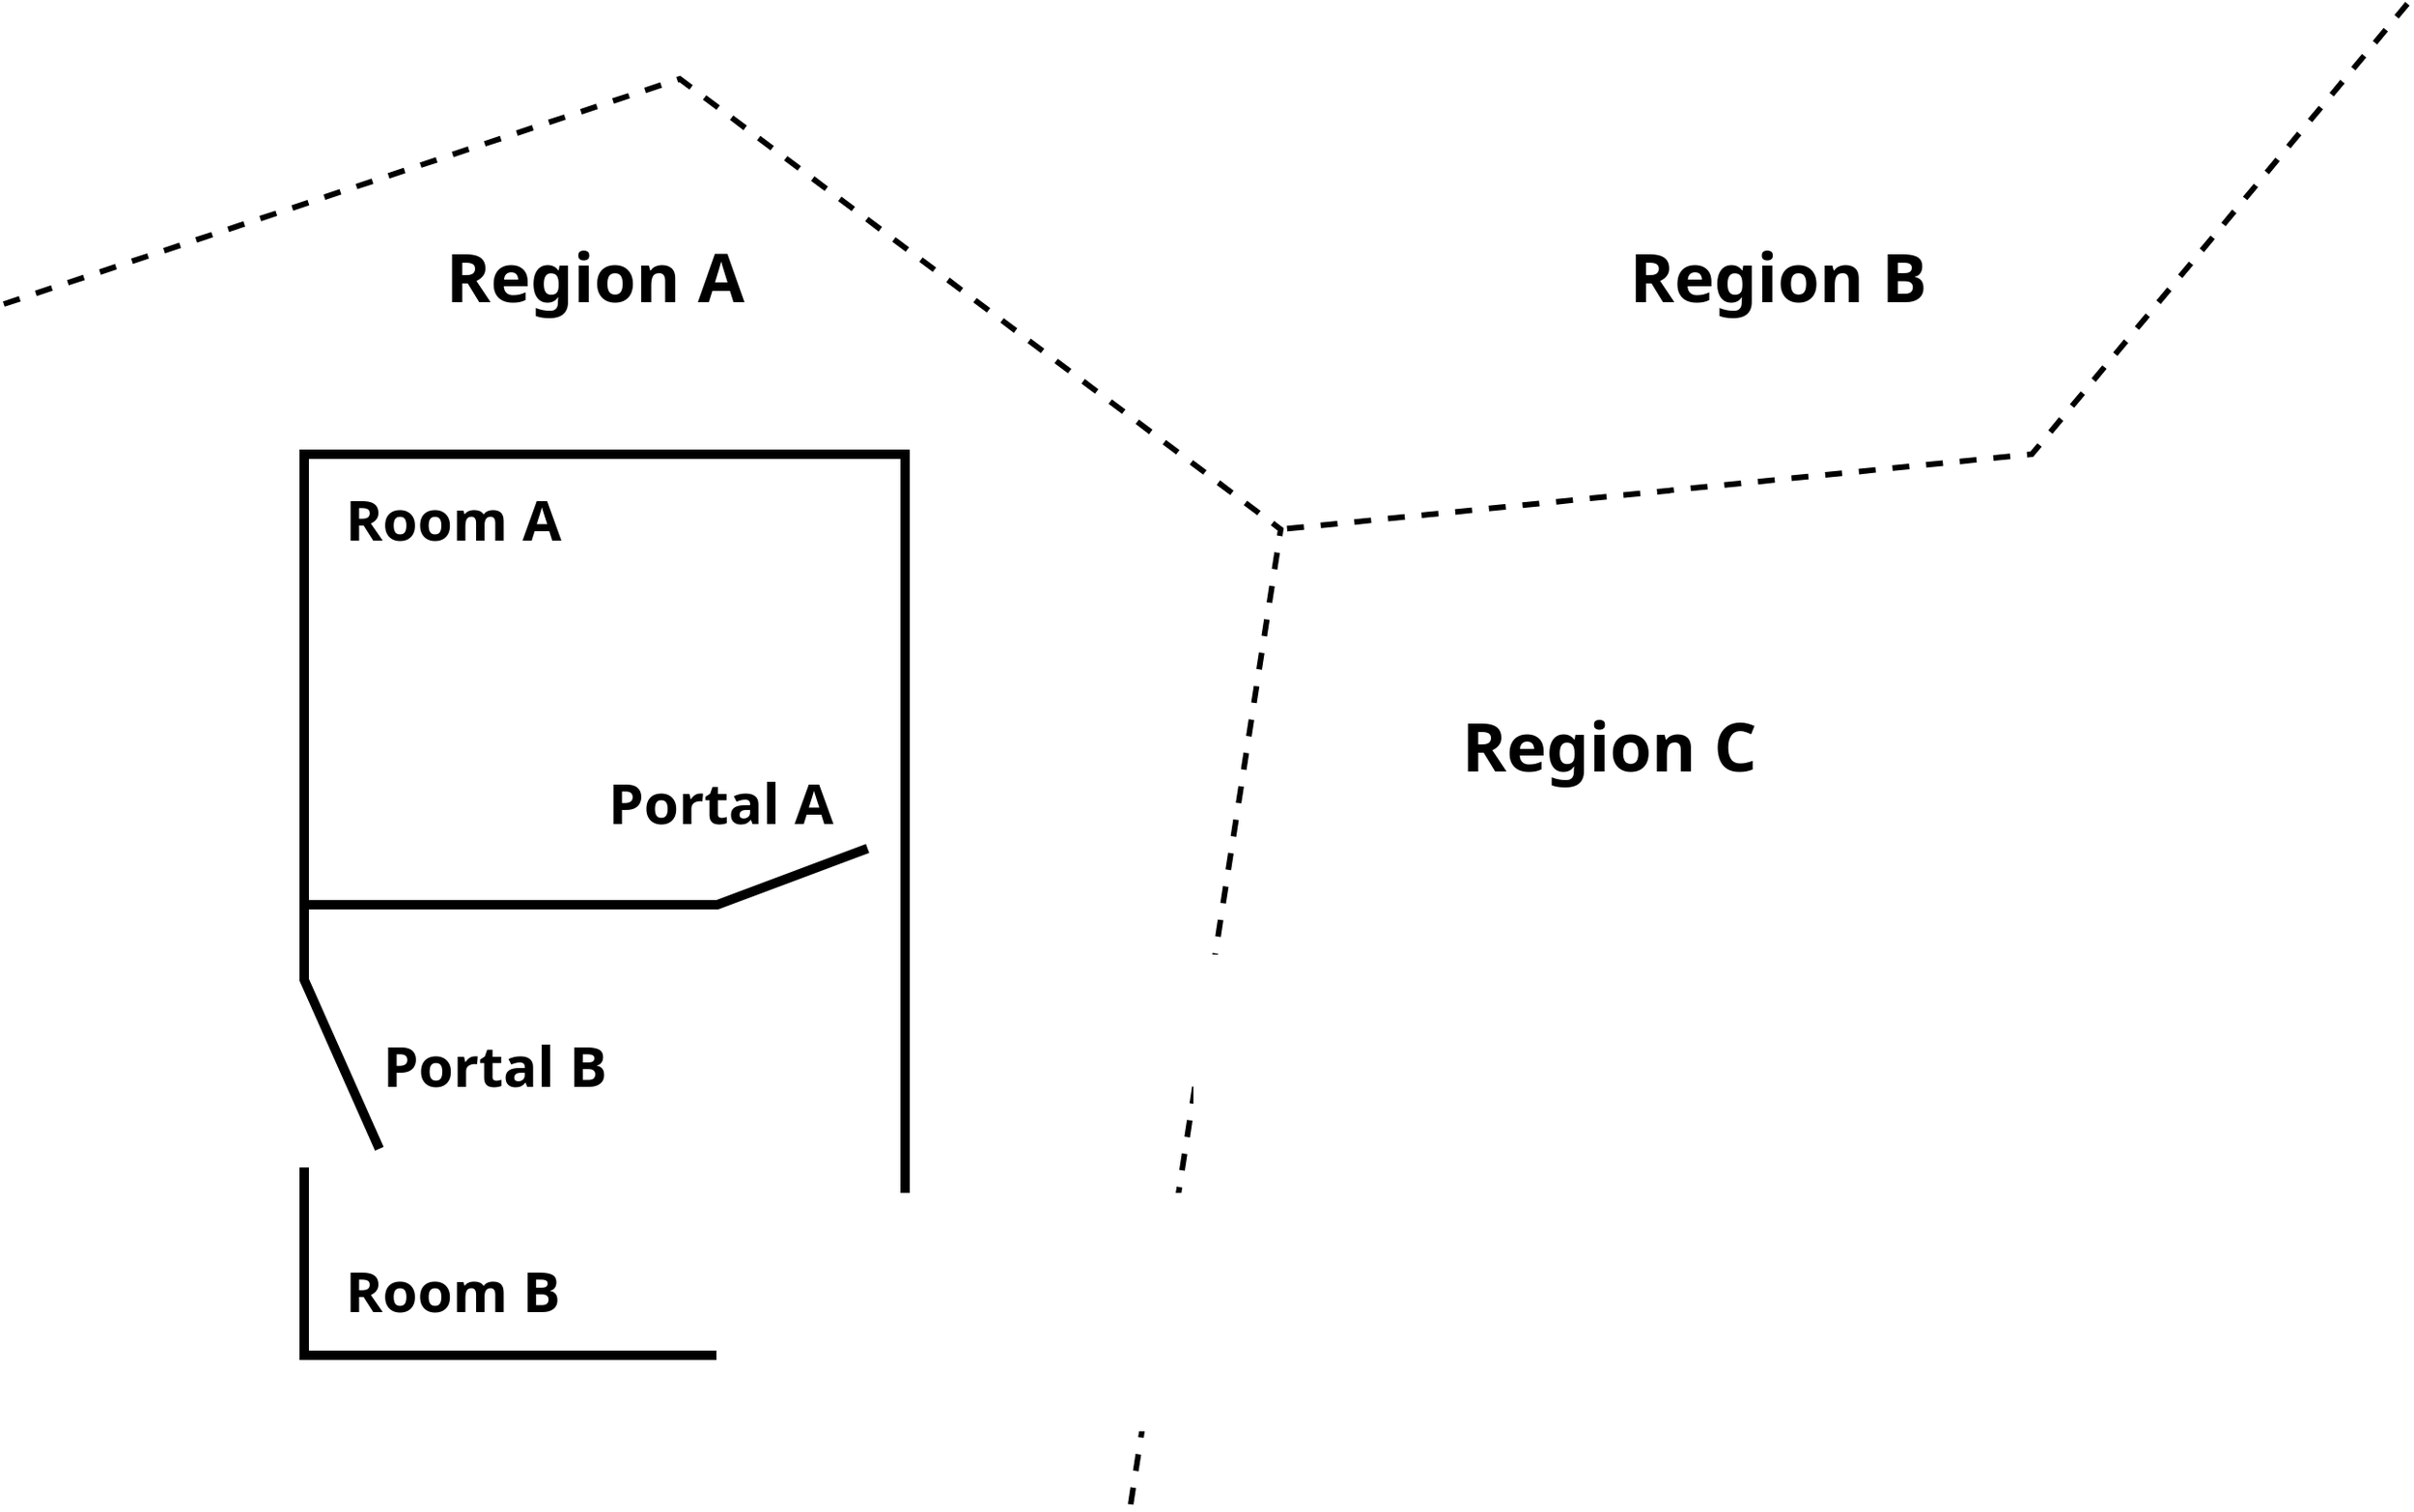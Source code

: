 <mxfile version="26.0.11">
  <diagram name="Page-1" id="lq0GwR5uF42vUFGPrrZK">
    <mxGraphModel dx="2580" dy="1327" grid="1" gridSize="10" guides="0" tooltips="1" connect="0" arrows="0" fold="1" page="1" pageScale="1" pageWidth="1920" pageHeight="1080" math="0" shadow="0">
      <root>
        <mxCell id="0" />
        <mxCell id="1" parent="0" />
        <mxCell id="lffYPvys2TkUN1hD1_hh-1" value="" style="endArrow=none;html=1;rounded=0;strokeWidth=3;dashed=1;" edge="1" parent="1">
          <mxGeometry width="50" height="50" relative="1" as="geometry">
            <mxPoint x="320" y="360" as="sourcePoint" />
            <mxPoint x="920" y="1000" as="targetPoint" />
            <Array as="points">
              <mxPoint x="680" y="240" />
              <mxPoint x="1000" y="480" />
            </Array>
          </mxGeometry>
        </mxCell>
        <mxCell id="lffYPvys2TkUN1hD1_hh-2" value="" style="endArrow=none;html=1;rounded=0;strokeWidth=3;dashed=1;" edge="1" parent="1">
          <mxGeometry width="50" height="50" relative="1" as="geometry">
            <mxPoint x="1600" y="200" as="sourcePoint" />
            <mxPoint x="1000" y="480" as="targetPoint" />
            <Array as="points">
              <mxPoint x="1400" y="440" />
            </Array>
          </mxGeometry>
        </mxCell>
        <mxCell id="lffYPvys2TkUN1hD1_hh-3" value="Region A" style="text;html=1;align=center;verticalAlign=middle;whiteSpace=wrap;rounded=0;fontFamily=Noto Sans;fontSource=https%3A%2F%2Ffonts.googleapis.com%2Fcss%3Ffamily%3DNoto%2BSans;fontSize=36;fontStyle=1" vertex="1" parent="1">
          <mxGeometry x="530" y="320" width="210" height="50" as="geometry" />
        </mxCell>
        <mxCell id="lffYPvys2TkUN1hD1_hh-5" value="Region B" style="text;html=1;align=center;verticalAlign=middle;whiteSpace=wrap;rounded=0;fontFamily=Noto Sans;fontSource=https%3A%2F%2Ffonts.googleapis.com%2Fcss%3Ffamily%3DNoto%2BSans;fontSize=36;fontStyle=1" vertex="1" parent="1">
          <mxGeometry x="1160" y="320" width="210" height="50" as="geometry" />
        </mxCell>
        <mxCell id="lffYPvys2TkUN1hD1_hh-6" value="Region C" style="text;html=1;align=center;verticalAlign=middle;whiteSpace=wrap;rounded=0;fontFamily=Noto Sans;fontSource=https%3A%2F%2Ffonts.googleapis.com%2Fcss%3Ffamily%3DNoto%2BSans;fontSize=36;fontStyle=1" vertex="1" parent="1">
          <mxGeometry x="1070" y="570" width="210" height="50" as="geometry" />
        </mxCell>
        <mxCell id="lffYPvys2TkUN1hD1_hh-7" value="" style="endArrow=none;html=1;rounded=0;strokeWidth=5;" edge="1" parent="1">
          <mxGeometry width="50" height="50" relative="1" as="geometry">
            <mxPoint x="520" y="810" as="sourcePoint" />
            <mxPoint x="480" y="820" as="targetPoint" />
            <Array as="points">
              <mxPoint x="480" y="720" />
              <mxPoint x="480" y="440" />
              <mxPoint x="800" y="440" />
              <mxPoint x="800" y="920" />
              <mxPoint x="480" y="920" />
            </Array>
          </mxGeometry>
        </mxCell>
        <mxCell id="lffYPvys2TkUN1hD1_hh-8" value="" style="endArrow=none;html=1;rounded=0;strokeWidth=5;" edge="1" parent="1">
          <mxGeometry width="50" height="50" relative="1" as="geometry">
            <mxPoint x="480" y="680" as="sourcePoint" />
            <mxPoint x="780" y="650" as="targetPoint" />
            <Array as="points">
              <mxPoint x="700" y="680" />
            </Array>
          </mxGeometry>
        </mxCell>
        <mxCell id="lffYPvys2TkUN1hD1_hh-9" value="Room A" style="text;html=1;align=left;verticalAlign=middle;whiteSpace=wrap;rounded=0;fontFamily=Noto Sans;fontSource=https%3A%2F%2Ffonts.googleapis.com%2Fcss%3Ffamily%3DNoto%2BSans;fontSize=30;fontStyle=1" vertex="1" parent="1">
          <mxGeometry x="500" y="459" width="160" height="30" as="geometry" />
        </mxCell>
        <mxCell id="lffYPvys2TkUN1hD1_hh-10" value="Room B" style="text;html=1;align=left;verticalAlign=middle;whiteSpace=wrap;rounded=0;fontFamily=Noto Sans;fontSource=https%3A%2F%2Ffonts.googleapis.com%2Fcss%3Ffamily%3DNoto%2BSans;fontSize=30;fontStyle=1" vertex="1" parent="1">
          <mxGeometry x="500" y="870" width="160" height="30" as="geometry" />
        </mxCell>
        <mxCell id="lffYPvys2TkUN1hD1_hh-11" value="Portal A" style="text;html=1;align=left;verticalAlign=middle;whiteSpace=wrap;rounded=0;fontFamily=Noto Sans;fontSource=https%3A%2F%2Ffonts.googleapis.com%2Fcss%3Ffamily%3DNoto%2BSans;fontSize=30;fontStyle=1" vertex="1" parent="1">
          <mxGeometry x="640" y="610" width="160" height="30" as="geometry" />
        </mxCell>
        <mxCell id="lffYPvys2TkUN1hD1_hh-12" value="Portal B" style="text;html=1;align=left;verticalAlign=middle;whiteSpace=wrap;rounded=0;fontFamily=Noto Sans;fontSource=https%3A%2F%2Ffonts.googleapis.com%2Fcss%3Ffamily%3DNoto%2BSans;fontSize=30;fontStyle=1" vertex="1" parent="1">
          <mxGeometry x="520" y="750" width="160" height="30" as="geometry" />
        </mxCell>
      </root>
    </mxGraphModel>
  </diagram>
</mxfile>
